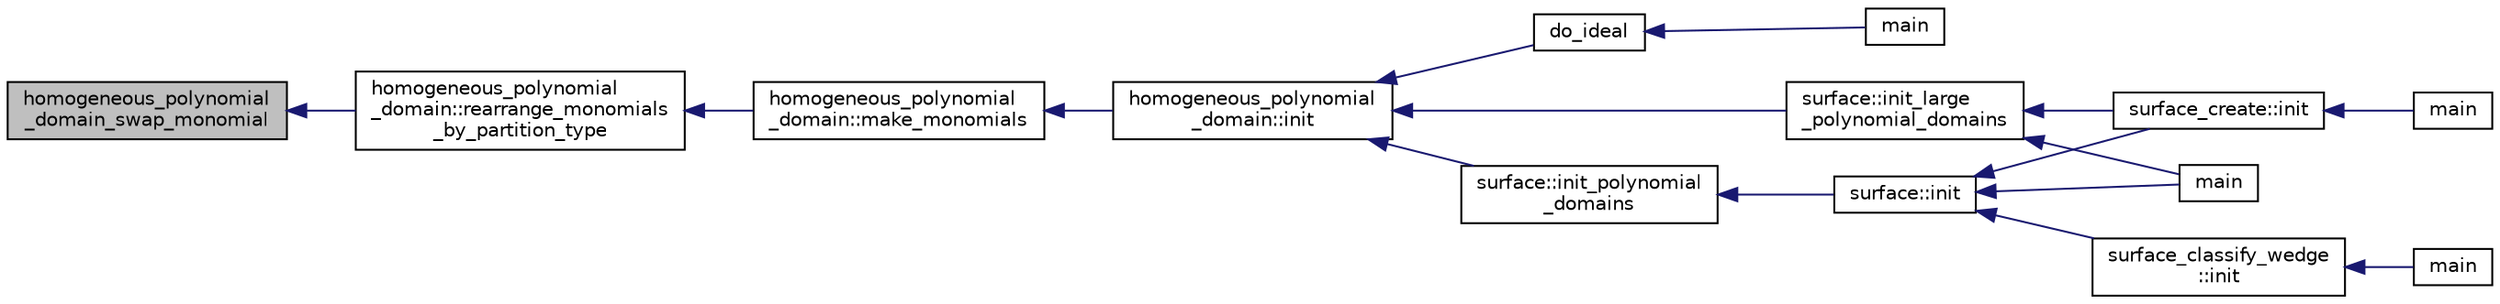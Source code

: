 digraph "homogeneous_polynomial_domain_swap_monomial"
{
  edge [fontname="Helvetica",fontsize="10",labelfontname="Helvetica",labelfontsize="10"];
  node [fontname="Helvetica",fontsize="10",shape=record];
  rankdir="LR";
  Node343 [label="homogeneous_polynomial\l_domain_swap_monomial",height=0.2,width=0.4,color="black", fillcolor="grey75", style="filled", fontcolor="black"];
  Node343 -> Node344 [dir="back",color="midnightblue",fontsize="10",style="solid",fontname="Helvetica"];
  Node344 [label="homogeneous_polynomial\l_domain::rearrange_monomials\l_by_partition_type",height=0.2,width=0.4,color="black", fillcolor="white", style="filled",URL="$d2/da7/classhomogeneous__polynomial__domain.html#af774250d5c1bd555c0ea55f2aaafad10"];
  Node344 -> Node345 [dir="back",color="midnightblue",fontsize="10",style="solid",fontname="Helvetica"];
  Node345 [label="homogeneous_polynomial\l_domain::make_monomials",height=0.2,width=0.4,color="black", fillcolor="white", style="filled",URL="$d2/da7/classhomogeneous__polynomial__domain.html#a467ad10c570859dbcf637a43993ceb57"];
  Node345 -> Node346 [dir="back",color="midnightblue",fontsize="10",style="solid",fontname="Helvetica"];
  Node346 [label="homogeneous_polynomial\l_domain::init",height=0.2,width=0.4,color="black", fillcolor="white", style="filled",URL="$d2/da7/classhomogeneous__polynomial__domain.html#ad7d4e08b895afb895147322732228d3a"];
  Node346 -> Node347 [dir="back",color="midnightblue",fontsize="10",style="solid",fontname="Helvetica"];
  Node347 [label="do_ideal",height=0.2,width=0.4,color="black", fillcolor="white", style="filled",URL="$d4/d67/geometry_8h.html#a719f98ff45a1f8cbe0ff10a1954f0893"];
  Node347 -> Node348 [dir="back",color="midnightblue",fontsize="10",style="solid",fontname="Helvetica"];
  Node348 [label="main",height=0.2,width=0.4,color="black", fillcolor="white", style="filled",URL="$d0/d2f/process_8_c.html#a3c04138a5bfe5d72780bb7e82a18e627"];
  Node346 -> Node349 [dir="back",color="midnightblue",fontsize="10",style="solid",fontname="Helvetica"];
  Node349 [label="surface::init_polynomial\l_domains",height=0.2,width=0.4,color="black", fillcolor="white", style="filled",URL="$d5/d88/classsurface.html#a1f13f4c6bdc98d14920a2644a52f8bb6"];
  Node349 -> Node350 [dir="back",color="midnightblue",fontsize="10",style="solid",fontname="Helvetica"];
  Node350 [label="surface::init",height=0.2,width=0.4,color="black", fillcolor="white", style="filled",URL="$d5/d88/classsurface.html#a90570b0ca6ab02988159f2c40cb27308"];
  Node350 -> Node351 [dir="back",color="midnightblue",fontsize="10",style="solid",fontname="Helvetica"];
  Node351 [label="main",height=0.2,width=0.4,color="black", fillcolor="white", style="filled",URL="$d6/dc3/arc__lifting__main_8_c.html#a217dbf8b442f20279ea00b898af96f52"];
  Node350 -> Node352 [dir="back",color="midnightblue",fontsize="10",style="solid",fontname="Helvetica"];
  Node352 [label="surface_classify_wedge\l::init",height=0.2,width=0.4,color="black", fillcolor="white", style="filled",URL="$d7/d5c/classsurface__classify__wedge.html#a43302106663b307aa8274a5112a7010a"];
  Node352 -> Node353 [dir="back",color="midnightblue",fontsize="10",style="solid",fontname="Helvetica"];
  Node353 [label="main",height=0.2,width=0.4,color="black", fillcolor="white", style="filled",URL="$df/df8/surface__classify_8_c.html#a217dbf8b442f20279ea00b898af96f52"];
  Node350 -> Node354 [dir="back",color="midnightblue",fontsize="10",style="solid",fontname="Helvetica"];
  Node354 [label="surface_create::init",height=0.2,width=0.4,color="black", fillcolor="white", style="filled",URL="$de/da4/classsurface__create.html#ab0db5c12825f778e3caf8aa4da02eb06"];
  Node354 -> Node355 [dir="back",color="midnightblue",fontsize="10",style="solid",fontname="Helvetica"];
  Node355 [label="main",height=0.2,width=0.4,color="black", fillcolor="white", style="filled",URL="$d2/dfa/create__surface__main_8_c.html#a217dbf8b442f20279ea00b898af96f52"];
  Node346 -> Node356 [dir="back",color="midnightblue",fontsize="10",style="solid",fontname="Helvetica"];
  Node356 [label="surface::init_large\l_polynomial_domains",height=0.2,width=0.4,color="black", fillcolor="white", style="filled",URL="$d5/d88/classsurface.html#a4bed81f2918efe941518ab28d9a695d2"];
  Node356 -> Node351 [dir="back",color="midnightblue",fontsize="10",style="solid",fontname="Helvetica"];
  Node356 -> Node354 [dir="back",color="midnightblue",fontsize="10",style="solid",fontname="Helvetica"];
}
